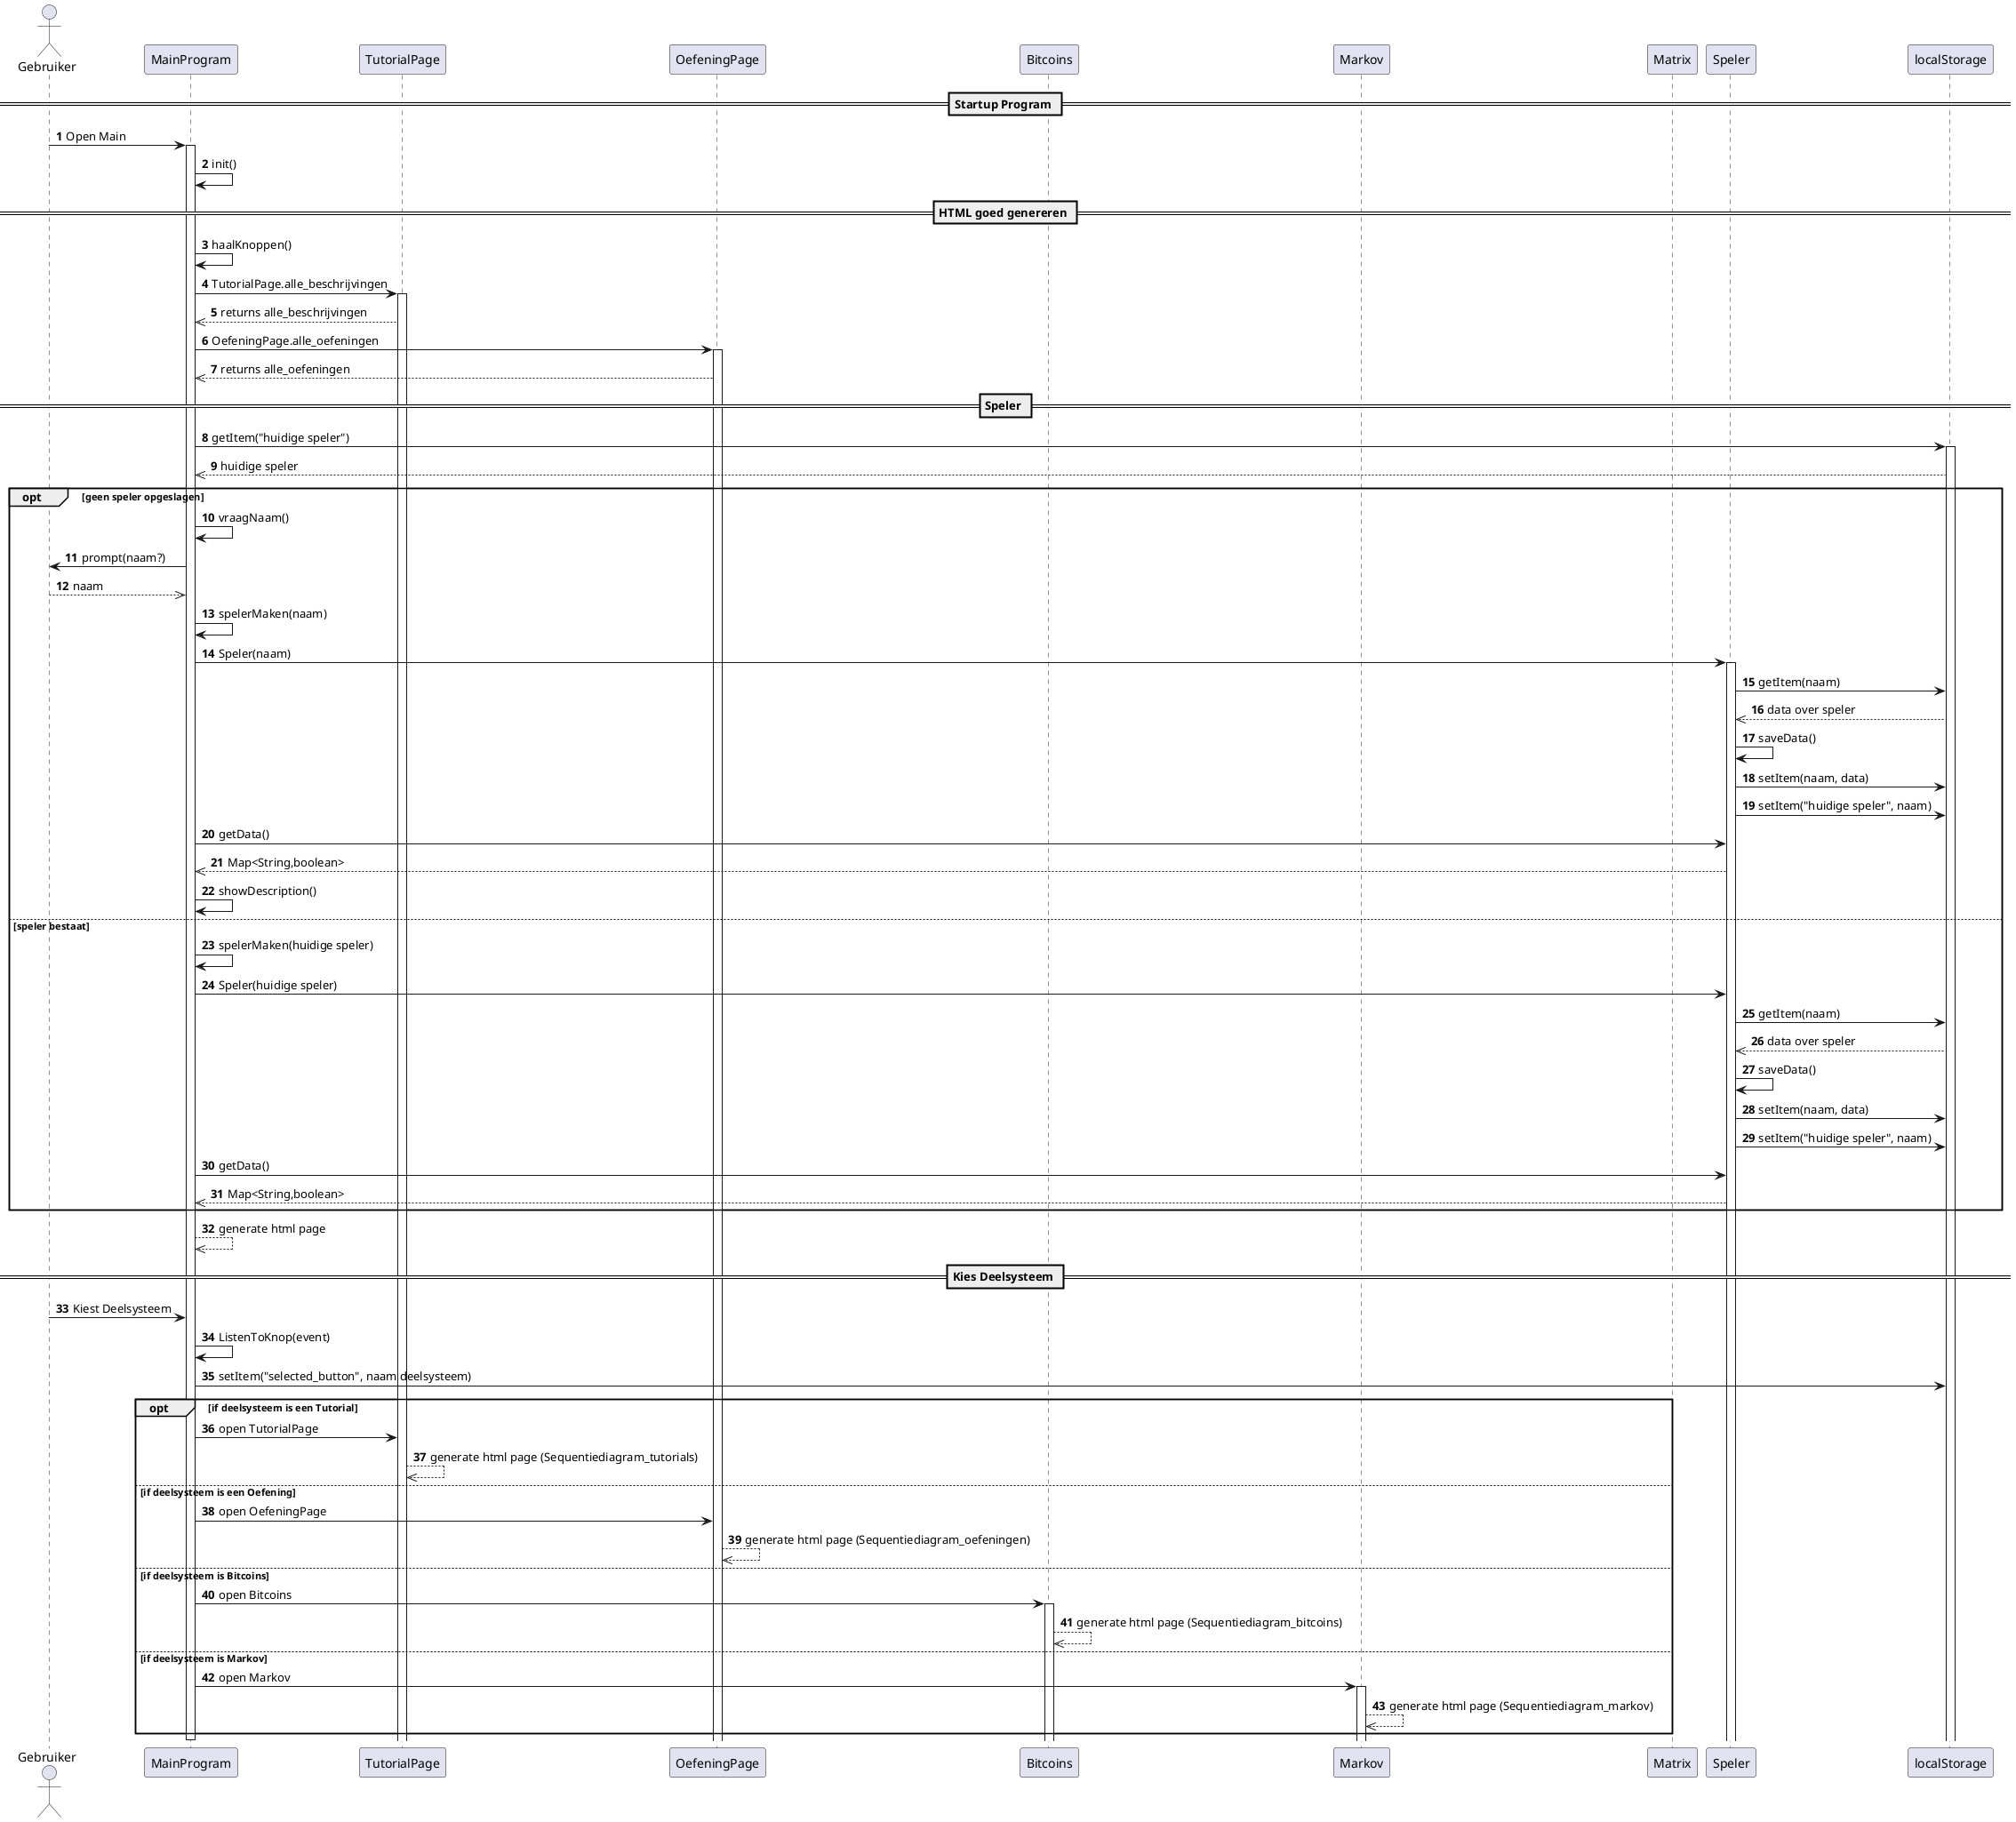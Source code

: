 @startuml
autonumber

actor Gebruiker
participant MainProgram
participant TutorialPage
participant OefeningPage
participant Bitcoins
participant Markov
participant Matrix
participant Speler
participant localStorage




== Startup Program ==

Gebruiker ->  MainProgram: Open Main
activate MainProgram

MainProgram -> MainProgram: init()


== HTML goed genereren ==

MainProgram -> MainProgram: haalKnoppen()
    MainProgram -> TutorialPage: TutorialPage.alle_beschrijvingen
        activate TutorialPage
        TutorialPage-->>MainProgram: returns alle_beschrijvingen

    MainProgram -> OefeningPage: OefeningPage.alle_oefeningen
        activate OefeningPage
        OefeningPage-->>MainProgram: returns alle_oefeningen


== Speler ==

MainProgram -> localStorage: getItem("huidige speler")
    activate localStorage
    localStorage -->> MainProgram: huidige speler

opt geen speler opgeslagen
        MainProgram -> MainProgram: vraagNaam()
            MainProgram -> Gebruiker: prompt(naam?)
            Gebruiker -->> MainProgram: naam
            MainProgram -> MainProgram: spelerMaken(naam)
                MainProgram -> Speler: Speler(naam)
                    activate Speler
                    Speler -> localStorage: getItem(naam)

                    localStorage -->> Speler: data over speler
                    Speler -> Speler: saveData()
                        Speler -> localStorage: setItem(naam, data)
                        Speler -> localStorage: setItem("huidige speler", naam)
                MainProgram -> Speler: getData()
                Speler -->> MainProgram: Map<String,boolean>
            MainProgram -> MainProgram: showDescription()

    else speler bestaat
        MainProgram -> MainProgram: spelerMaken(huidige speler)
            MainProgram -> Speler: Speler(huidige speler)
                Speler -> localStorage: getItem(naam)
                localStorage -->> Speler: data over speler
                Speler -> Speler: saveData()
                    Speler -> localStorage: setItem(naam, data)
                    Speler -> localStorage: setItem("huidige speler", naam)
            MainProgram -> Speler: getData()
            Speler -->> MainProgram: Map<String,boolean>
end


MainProgram -->> MainProgram: generate html page



== Kies Deelsysteem ==

Gebruiker -> MainProgram: Kiest Deelsysteem

MainProgram -> MainProgram: ListenToKnop(event)
    MainProgram -> localStorage: setItem("selected_button", naam deelsysteem)

    opt  if deelsysteem is een Tutorial
            MainProgram -> TutorialPage: open TutorialPage
            TutorialPage -->> TutorialPage: generate html page (Sequentiediagram_tutorials)
         else if deelsysteem is een Oefening
            MainProgram -> OefeningPage: open OefeningPage
            OefeningPage -->> OefeningPage: generate html page (Sequentiediagram_oefeningen)
         else if deelsysteem is Bitcoins
            MainProgram -> Bitcoins: open Bitcoins
            activate Bitcoins
            Bitcoins -->> Bitcoins: generate html page (Sequentiediagram_bitcoins)
         else if deelsysteem is Markov
            MainProgram -> Markov: open Markov
            activate Markov
            Markov -->> Markov: generate html page (Sequentiediagram_markov)
    end
deactivate MainProgram


@enduml